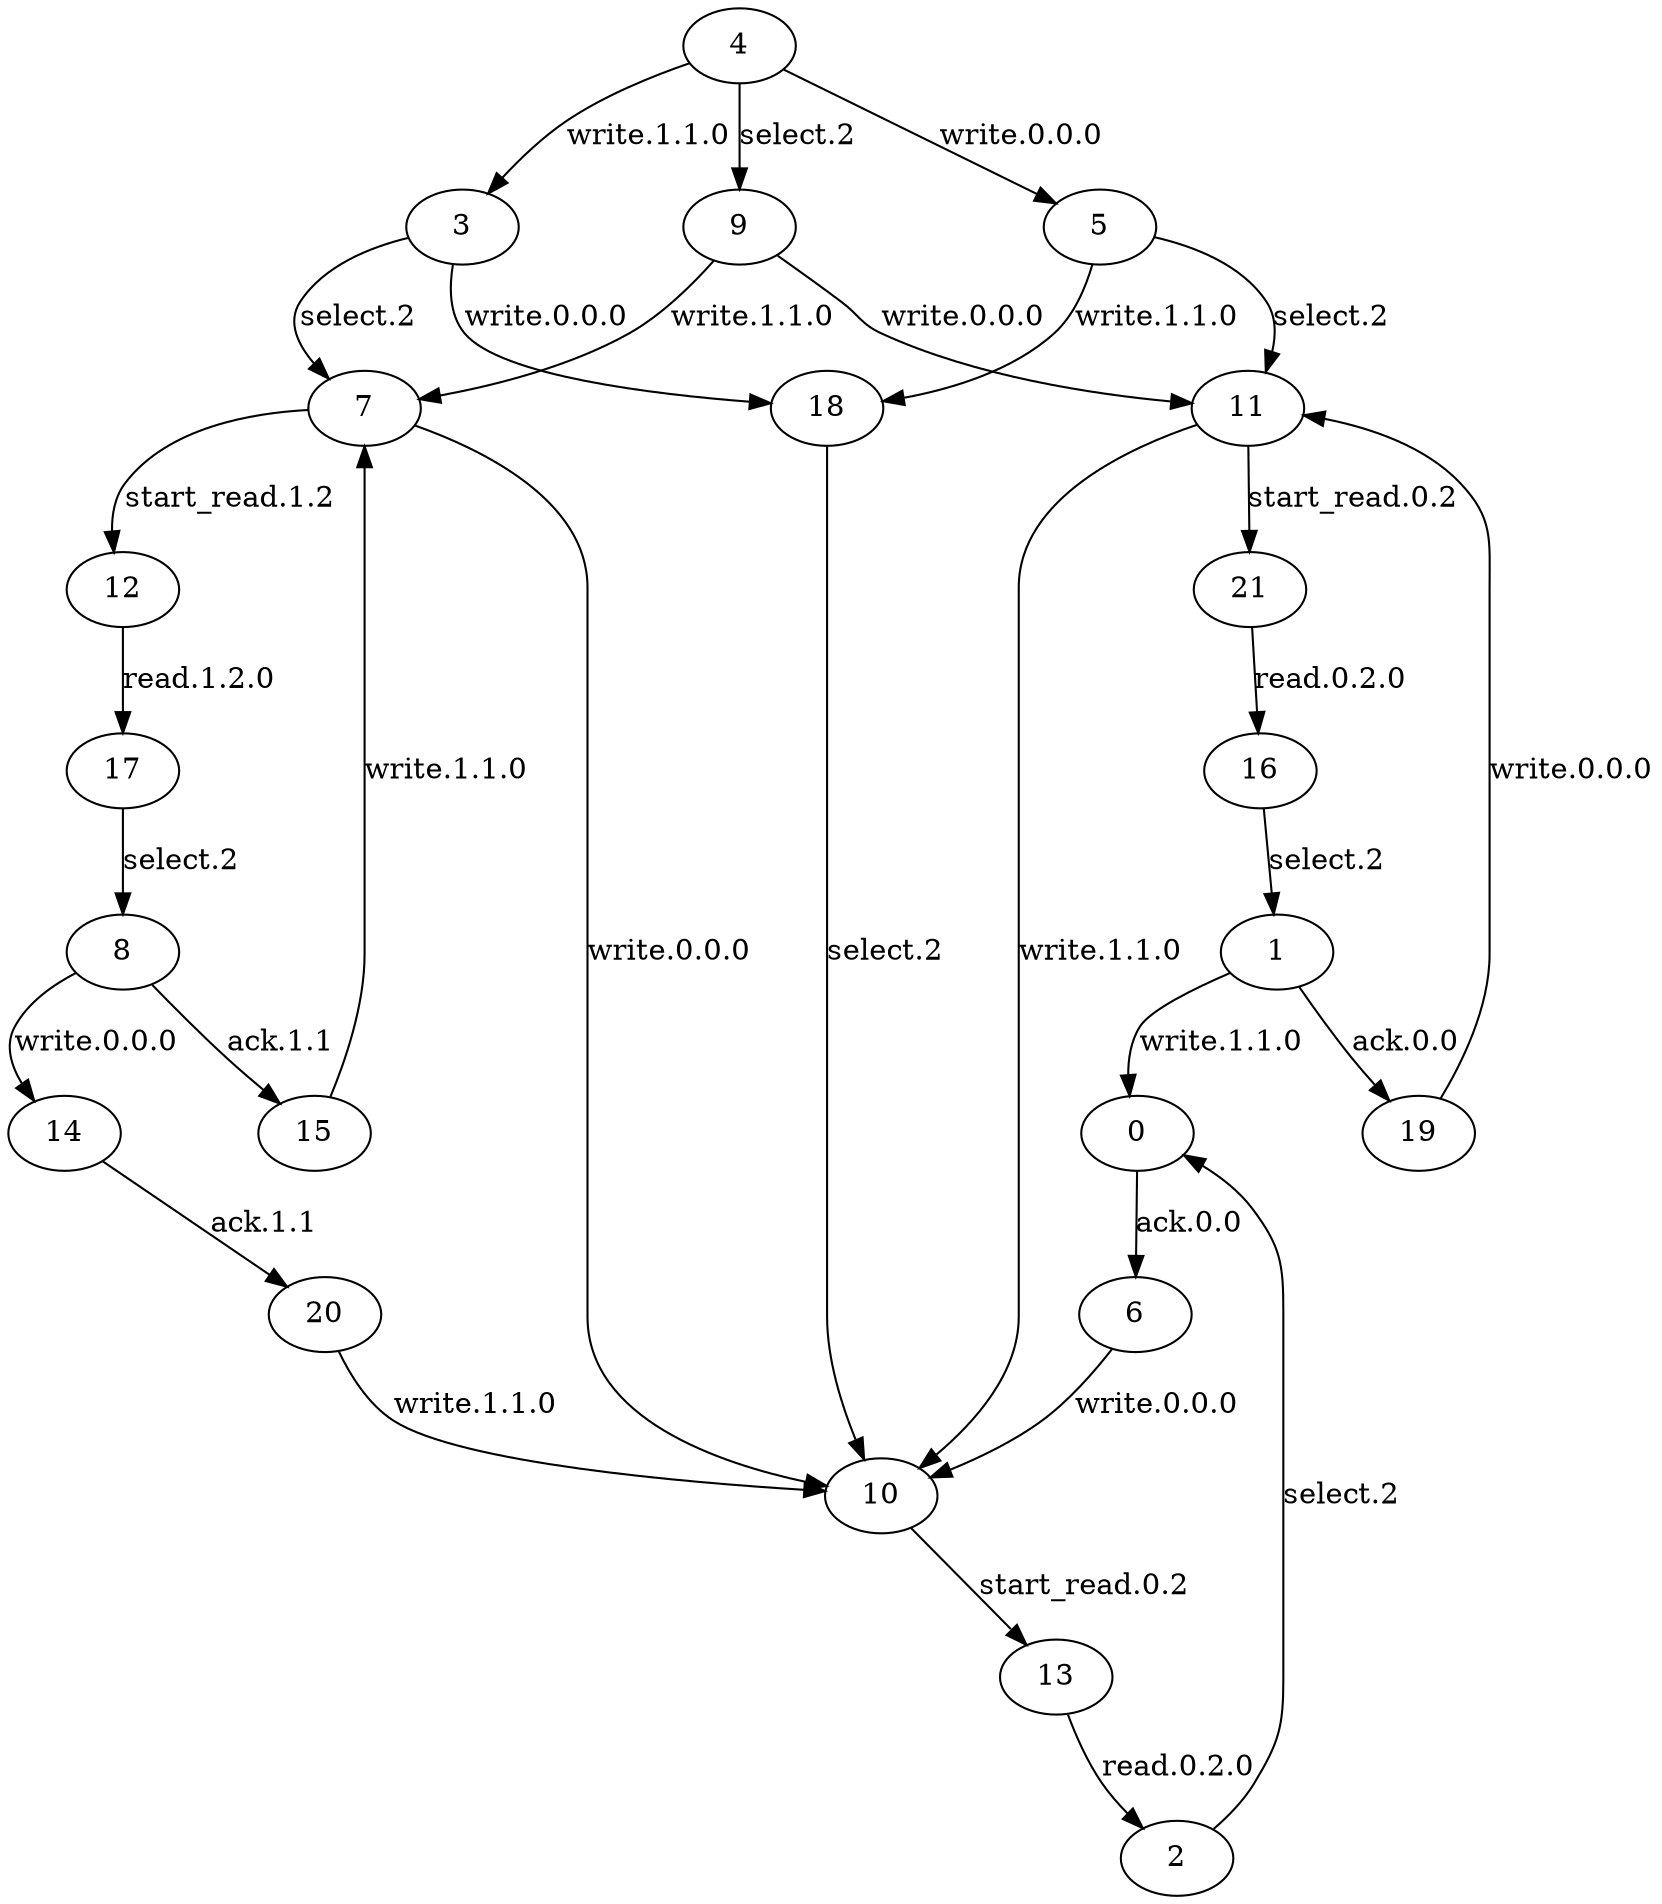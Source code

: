 digraph G {
  0 -> 6 [ label="ack.0.0" ];
  1 -> 19 [ label="ack.0.0" ];
  1 -> 0 [ label="write.1.1.0" ];
  2 -> 0 [ label="select.2" ];
  3 -> 7 [ label="select.2" ];
  3 -> 18 [ label="write.0.0.0" ];
  4 -> 9 [ label="select.2" ];
  4 -> 5 [ label="write.0.0.0" ];
  4 -> 3 [ label="write.1.1.0" ];
  5 -> 11 [ label="select.2" ];
  5 -> 18 [ label="write.1.1.0" ];
  6 -> 10 [ label="write.0.0.0" ];
  7 -> 10 [ label="write.0.0.0" ];
  7 -> 12 [ label="start_read.1.2" ];
  8 -> 14 [ label="write.0.0.0" ];
  8 -> 15 [ label="ack.1.1" ];
  9 -> 11 [ label="write.0.0.0" ];
  9 -> 7 [ label="write.1.1.0" ];
  10 -> 13 [ label="start_read.0.2" ];
  11 -> 21 [ label="start_read.0.2" ];
  11 -> 10 [ label="write.1.1.0" ];
  12 -> 17 [ label="read.1.2.0" ];
  13 -> 2 [ label="read.0.2.0" ];
  14 -> 20 [ label="ack.1.1" ];
  15 -> 7 [ label="write.1.1.0" ];
  16 -> 1 [ label="select.2" ];
  17 -> 8 [ label="select.2" ];
  18 -> 10 [ label="select.2" ];
  19 -> 11 [ label="write.0.0.0" ];
  20 -> 10 [ label="write.1.1.0" ];
  21 -> 16 [ label="read.0.2.0" ];
}
